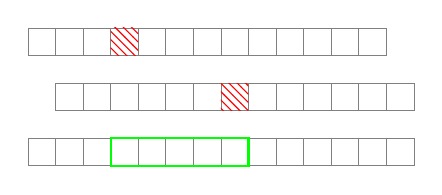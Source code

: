 \begin{tikzpicture}[scale=.35]\footnotesize

\begin{scope}[yscale=-1] % I'm flipping the y-axis because I'm working on grids
  \pgfmathsetmacro{\p}{0}
  \draw[step=1cm,gray,very thin] (0,\p) grid (13,\p+1);
  \fill[pattern=north west lines,pattern color=red] (3,\p) rectangle (4,\p+1); 

  \pgfmathsetmacro{\p}{2}
  \draw[step=1cm,gray,very thin] (1,\p) grid (14,\p+1);
  \fill[pattern=north west lines,pattern color=red] (7,\p) rectangle (8,\p+1); 

  \pgfmathsetmacro{\p}{4}
  \draw[step=1cm,gray,very thin] (0,\p) grid (14,\p+1);
  \draw[green,thick] (3,\p) rectangle (8,\p+1);
\end{scope}

\end{tikzpicture}
